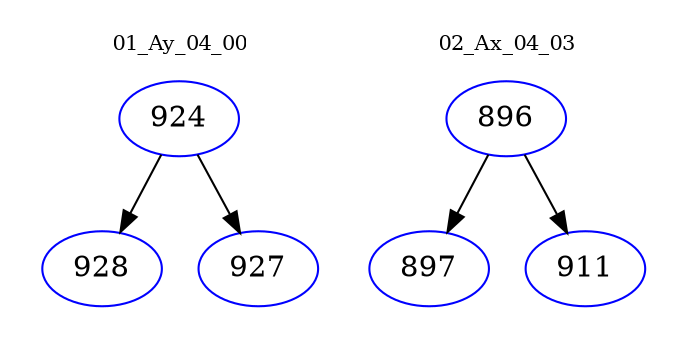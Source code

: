 digraph{
subgraph cluster_0 {
color = white
label = "01_Ay_04_00";
fontsize=10;
T0_924 [label="924", color="blue"]
T0_924 -> T0_928 [color="black"]
T0_928 [label="928", color="blue"]
T0_924 -> T0_927 [color="black"]
T0_927 [label="927", color="blue"]
}
subgraph cluster_1 {
color = white
label = "02_Ax_04_03";
fontsize=10;
T1_896 [label="896", color="blue"]
T1_896 -> T1_897 [color="black"]
T1_897 [label="897", color="blue"]
T1_896 -> T1_911 [color="black"]
T1_911 [label="911", color="blue"]
}
}
